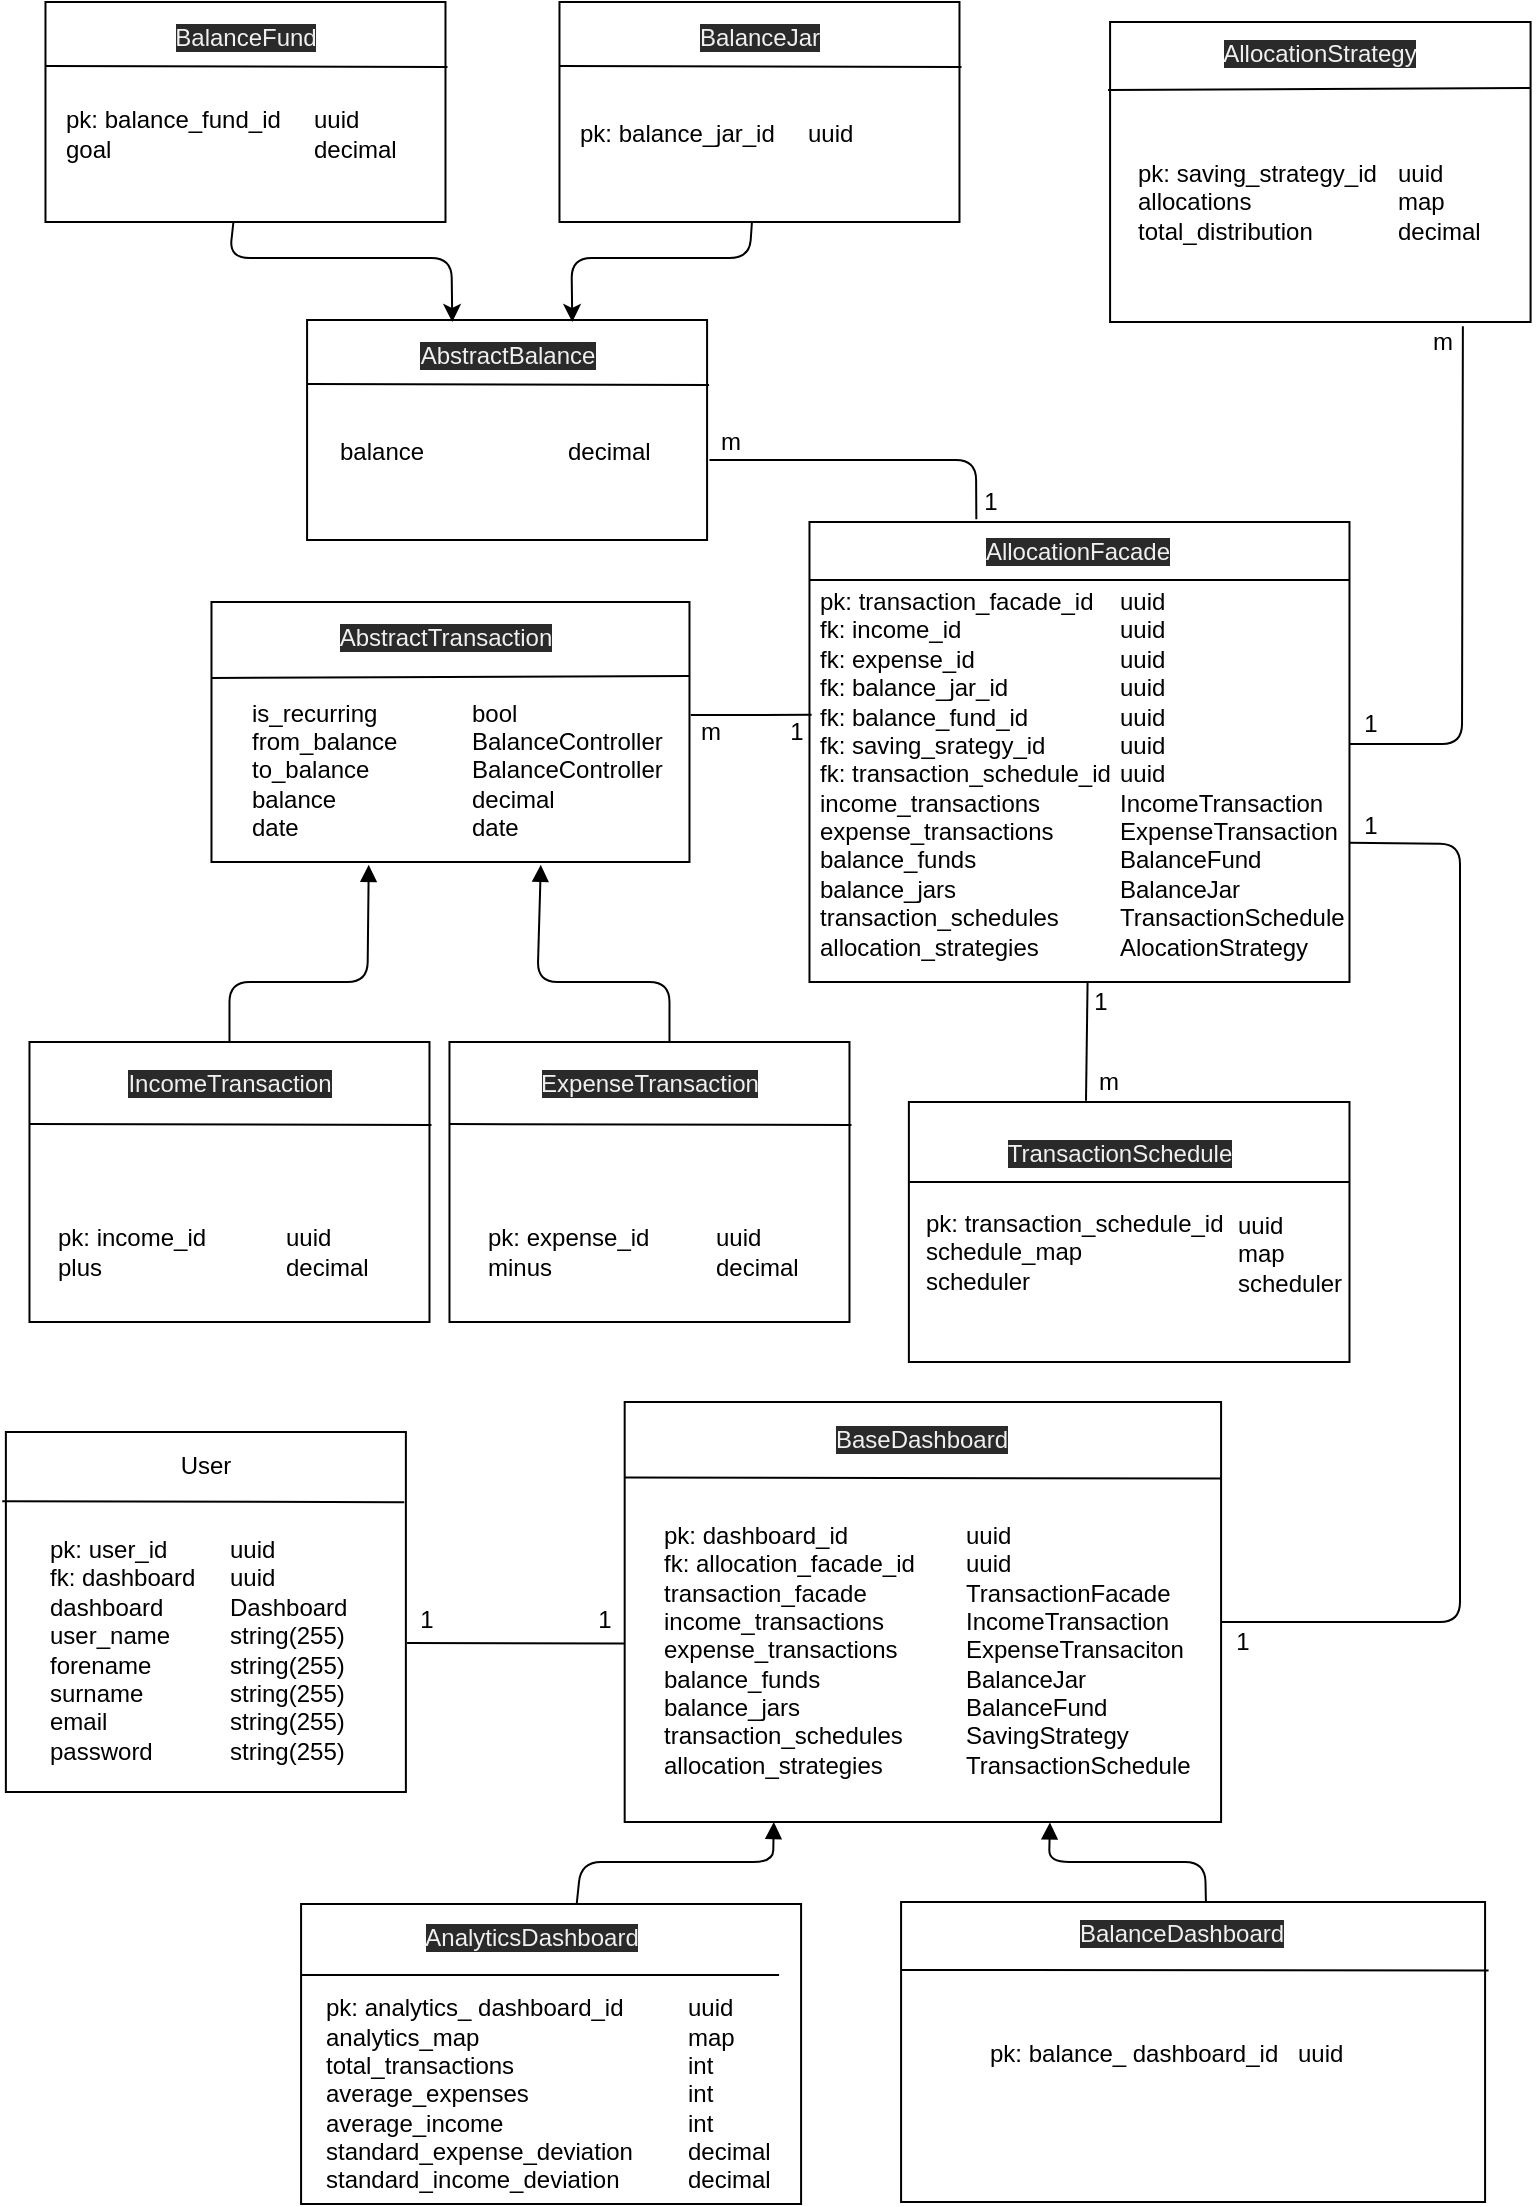 <mxfile>
    <diagram id="Hlew2SzYprfg2hBASBOW" name="Page-1">
        <mxGraphModel dx="770" dy="939" grid="1" gridSize="10" guides="1" tooltips="1" connect="1" arrows="1" fold="1" page="1" pageScale="1" pageWidth="827" pageHeight="1169" math="0" shadow="0">
            <root>
                <mxCell id="0"/>
                <mxCell id="1" parent="0"/>
                <mxCell id="2" value="" style="rounded=0;whiteSpace=wrap;html=1;align=center;" parent="1" vertex="1">
                    <mxGeometry x="32.94" y="715" width="200" height="180" as="geometry"/>
                </mxCell>
                <mxCell id="3" value="" style="rounded=0;whiteSpace=wrap;html=1;" parent="1" vertex="1">
                    <mxGeometry x="342.34" y="700" width="298.2" height="210" as="geometry"/>
                </mxCell>
                <mxCell id="4" value="" style="rounded=0;whiteSpace=wrap;html=1;" parent="1" vertex="1">
                    <mxGeometry x="183.54" y="159" width="200" height="110" as="geometry"/>
                </mxCell>
                <mxCell id="5" value="" style="rounded=0;whiteSpace=wrap;html=1;" parent="1" vertex="1">
                    <mxGeometry x="585.04" y="10" width="210.25" height="150" as="geometry"/>
                </mxCell>
                <mxCell id="6" value="" style="rounded=0;whiteSpace=wrap;html=1;" parent="1" vertex="1">
                    <mxGeometry x="135.74" y="300" width="239" height="130" as="geometry"/>
                </mxCell>
                <mxCell id="19" value="pk: user_id&lt;br&gt;fk: dashboard&lt;br&gt;dashboard&lt;br&gt;user_name&lt;br&gt;forename&lt;br&gt;surname&lt;br&gt;email&lt;br&gt;password" style="text;html=1;strokeColor=none;fillColor=none;align=left;verticalAlign=middle;whiteSpace=wrap;rounded=0;" parent="1" vertex="1">
                    <mxGeometry x="52.94" y="774" width="80" height="100" as="geometry"/>
                </mxCell>
                <mxCell id="20" value="uuid&lt;br&gt;uuid&lt;br&gt;Dashboard&lt;br&gt;string(255)&lt;br&gt;string(255)&lt;br&gt;string(255)&lt;br&gt;string(255)&lt;br&gt;string(255)" style="text;html=1;align=left;verticalAlign=middle;resizable=0;points=[];autosize=1;strokeColor=none;fillColor=none;" parent="1" vertex="1">
                    <mxGeometry x="142.94" y="764" width="70" height="120" as="geometry"/>
                </mxCell>
                <mxCell id="22" value="" style="endArrow=none;html=1;rounded=1;exitX=-0.009;exitY=0.281;exitDx=0;exitDy=0;exitPerimeter=0;entryX=0.996;entryY=0.284;entryDx=0;entryDy=0;entryPerimeter=0;" parent="1" edge="1">
                    <mxGeometry width="50" height="50" relative="1" as="geometry">
                        <mxPoint x="31.14" y="749.58" as="sourcePoint"/>
                        <mxPoint x="232.14" y="750.12" as="targetPoint"/>
                    </mxGeometry>
                </mxCell>
                <mxCell id="23" value="" style="endArrow=none;html=1;rounded=1;exitX=-0.009;exitY=0.281;exitDx=0;exitDy=0;exitPerimeter=0;entryX=1;entryY=0.182;entryDx=0;entryDy=0;entryPerimeter=0;" edge="1" parent="1" target="3">
                    <mxGeometry width="50" height="50" relative="1" as="geometry">
                        <mxPoint x="342.54" y="737.77" as="sourcePoint"/>
                        <mxPoint x="543.54" y="738.28" as="targetPoint"/>
                    </mxGeometry>
                </mxCell>
                <mxCell id="24" value="&lt;span style=&quot;color: rgb(240 , 240 , 240) ; font-family: &amp;#34;helvetica&amp;#34; ; font-size: 12px ; font-style: normal ; font-weight: 400 ; letter-spacing: normal ; text-indent: 0px ; text-transform: none ; word-spacing: 0px ; background-color: rgb(42 , 42 , 42) ; display: inline ; float: none&quot;&gt;BaseDashboard&lt;/span&gt;" style="text;whiteSpace=wrap;html=1;align=center;" vertex="1" parent="1">
                    <mxGeometry x="460.54" y="705" width="60" height="20" as="geometry"/>
                </mxCell>
                <mxCell id="25" value="&lt;span style=&quot;color: rgb(240 , 240 , 240) ; font-family: &amp;#34;helvetica&amp;#34; ; font-size: 12px ; font-style: normal ; font-weight: 400 ; letter-spacing: normal ; text-indent: 0px ; text-transform: none ; word-spacing: 0px ; background-color: rgb(42 , 42 , 42) ; display: inline ; float: none&quot;&gt;AbstractBalance&lt;/span&gt;" style="text;whiteSpace=wrap;html=1;align=center;" vertex="1" parent="1">
                    <mxGeometry x="253.54" y="163" width="60" height="20" as="geometry"/>
                </mxCell>
                <mxCell id="26" value="" style="endArrow=none;html=1;rounded=1;exitX=-0.009;exitY=0.281;exitDx=0;exitDy=0;exitPerimeter=0;entryX=0.996;entryY=0.284;entryDx=0;entryDy=0;entryPerimeter=0;" edge="1" parent="1">
                    <mxGeometry width="50" height="50" relative="1" as="geometry">
                        <mxPoint x="183.54" y="191.0" as="sourcePoint"/>
                        <mxPoint x="384.54" y="191.51" as="targetPoint"/>
                    </mxGeometry>
                </mxCell>
                <mxCell id="30" value="&lt;span style=&quot;color: rgb(240 , 240 , 240) ; font-family: &amp;#34;helvetica&amp;#34; ; font-size: 12px ; font-style: normal ; font-weight: 400 ; letter-spacing: normal ; text-indent: 0px ; text-transform: none ; word-spacing: 0px ; background-color: rgb(42 , 42 , 42) ; display: inline ; float: none&quot;&gt;AbstractTransaction&lt;/span&gt;" style="text;whiteSpace=wrap;html=1;align=center;" vertex="1" parent="1">
                    <mxGeometry x="207.74" y="304" width="90" height="30" as="geometry"/>
                </mxCell>
                <mxCell id="31" value="" style="endArrow=none;html=1;rounded=1;exitX=-0.009;exitY=0.281;exitDx=0;exitDy=0;exitPerimeter=0;" edge="1" parent="1">
                    <mxGeometry width="50" height="50" relative="1" as="geometry">
                        <mxPoint x="135.74" y="338.0" as="sourcePoint"/>
                        <mxPoint x="374.74" y="337" as="targetPoint"/>
                    </mxGeometry>
                </mxCell>
                <mxCell id="34" value="1" style="text;html=1;align=center;verticalAlign=middle;resizable=0;points=[];autosize=1;strokeColor=none;fillColor=none;" vertex="1" parent="1">
                    <mxGeometry x="417.74" y="355" width="20" height="20" as="geometry"/>
                </mxCell>
                <mxCell id="35" value="&lt;span style=&quot;color: rgb(240 , 240 , 240) ; font-family: &amp;#34;helvetica&amp;#34; ; font-size: 12px ; font-style: normal ; font-weight: 400 ; letter-spacing: normal ; text-indent: 0px ; text-transform: none ; word-spacing: 0px ; background-color: rgb(42 , 42 , 42) ; display: inline ; float: none&quot;&gt;AllocationStrategy&lt;/span&gt;" style="text;whiteSpace=wrap;html=1;align=center;" vertex="1" parent="1">
                    <mxGeometry x="635.04" y="12" width="110" height="30" as="geometry"/>
                </mxCell>
                <mxCell id="36" value="" style="endArrow=none;html=1;rounded=1;exitX=-0.009;exitY=0.281;exitDx=0;exitDy=0;exitPerimeter=0;entryX=1.001;entryY=0.22;entryDx=0;entryDy=0;entryPerimeter=0;" edge="1" parent="1" target="5">
                    <mxGeometry width="50" height="50" relative="1" as="geometry">
                        <mxPoint x="584.04" y="44.0" as="sourcePoint"/>
                        <mxPoint x="785.04" y="44.51" as="targetPoint"/>
                    </mxGeometry>
                </mxCell>
                <mxCell id="41" value="" style="rounded=0;whiteSpace=wrap;html=1;" vertex="1" parent="1">
                    <mxGeometry x="44.74" y="520" width="200" height="140" as="geometry"/>
                </mxCell>
                <mxCell id="44" style="edgeStyle=none;html=1;endArrow=block;endFill=1;entryX=0.689;entryY=1.011;entryDx=0;entryDy=0;entryPerimeter=0;" edge="1" parent="1" target="6">
                    <mxGeometry relative="1" as="geometry">
                        <mxPoint x="364.74" y="520" as="sourcePoint"/>
                        <mxPoint x="304.74" y="460" as="targetPoint"/>
                        <Array as="points">
                            <mxPoint x="364.74" y="490"/>
                            <mxPoint x="298.74" y="490"/>
                        </Array>
                    </mxGeometry>
                </mxCell>
                <mxCell id="42" value="" style="rounded=0;whiteSpace=wrap;html=1;" vertex="1" parent="1">
                    <mxGeometry x="254.74" y="520" width="200" height="140" as="geometry"/>
                </mxCell>
                <mxCell id="43" value="" style="endArrow=block;html=1;endFill=1;exitX=0.5;exitY=0;exitDx=0;exitDy=0;entryX=0.329;entryY=1.011;entryDx=0;entryDy=0;entryPerimeter=0;" edge="1" parent="1" source="41" target="6">
                    <mxGeometry width="50" height="50" relative="1" as="geometry">
                        <mxPoint x="134.74" y="520" as="sourcePoint"/>
                        <mxPoint x="213.74" y="460" as="targetPoint"/>
                        <Array as="points">
                            <mxPoint x="144.74" y="490"/>
                            <mxPoint x="213.74" y="490"/>
                        </Array>
                    </mxGeometry>
                </mxCell>
                <mxCell id="45" value="" style="endArrow=none;html=1;rounded=1;exitX=-0.009;exitY=0.281;exitDx=0;exitDy=0;exitPerimeter=0;entryX=0.996;entryY=0.284;entryDx=0;entryDy=0;entryPerimeter=0;" edge="1" parent="1">
                    <mxGeometry width="50" height="50" relative="1" as="geometry">
                        <mxPoint x="44.74" y="561.0" as="sourcePoint"/>
                        <mxPoint x="245.74" y="561.51" as="targetPoint"/>
                    </mxGeometry>
                </mxCell>
                <mxCell id="46" value="" style="endArrow=none;html=1;rounded=1;exitX=-0.009;exitY=0.281;exitDx=0;exitDy=0;exitPerimeter=0;entryX=0.996;entryY=0.284;entryDx=0;entryDy=0;entryPerimeter=0;" edge="1" parent="1">
                    <mxGeometry width="50" height="50" relative="1" as="geometry">
                        <mxPoint x="254.74" y="561.0" as="sourcePoint"/>
                        <mxPoint x="455.74" y="561.51" as="targetPoint"/>
                    </mxGeometry>
                </mxCell>
                <mxCell id="47" value="&lt;span style=&quot;color: rgb(240 , 240 , 240) ; font-family: &amp;#34;helvetica&amp;#34; ; font-size: 12px ; font-style: normal ; font-weight: 400 ; letter-spacing: normal ; text-indent: 0px ; text-transform: none ; word-spacing: 0px ; background-color: rgb(42 , 42 , 42) ; display: inline ; float: none&quot;&gt;IncomeTransaction&lt;/span&gt;" style="text;whiteSpace=wrap;html=1;align=center;" vertex="1" parent="1">
                    <mxGeometry x="99.74" y="527" width="90" height="30" as="geometry"/>
                </mxCell>
                <mxCell id="48" value="&lt;span style=&quot;color: rgb(240 , 240 , 240) ; font-family: &amp;#34;helvetica&amp;#34; ; font-size: 12px ; font-style: normal ; font-weight: 400 ; letter-spacing: normal ; text-indent: 0px ; text-transform: none ; word-spacing: 0px ; background-color: rgb(42 , 42 , 42) ; display: inline ; float: none&quot;&gt;ExpenseTransaction&lt;/span&gt;" style="text;whiteSpace=wrap;html=1;align=center;" vertex="1" parent="1">
                    <mxGeometry x="309.74" y="527" width="90" height="30" as="geometry"/>
                </mxCell>
                <mxCell id="66" style="edgeStyle=none;html=1;endArrow=block;endFill=1;exitX=0.75;exitY=0;exitDx=0;exitDy=0;entryX=0.25;entryY=1;entryDx=0;entryDy=0;" edge="1" parent="1" source="63" target="3">
                    <mxGeometry relative="1" as="geometry">
                        <mxPoint x="349.54" y="910" as="sourcePoint"/>
                        <mxPoint x="414.54" y="890" as="targetPoint"/>
                        <Array as="points">
                            <mxPoint x="320.54" y="930"/>
                            <mxPoint x="416.54" y="930"/>
                        </Array>
                    </mxGeometry>
                </mxCell>
                <mxCell id="59" value="" style="rounded=0;whiteSpace=wrap;html=1;" vertex="1" parent="1">
                    <mxGeometry x="180.54" y="951" width="250" height="150" as="geometry"/>
                </mxCell>
                <mxCell id="65" style="edgeStyle=none;html=1;endArrow=block;endFill=1;exitX=0.522;exitY=0.001;exitDx=0;exitDy=0;exitPerimeter=0;entryX=0.713;entryY=1.001;entryDx=0;entryDy=0;entryPerimeter=0;" edge="1" parent="1" source="60" target="3">
                    <mxGeometry relative="1" as="geometry">
                        <mxPoint x="601.382" y="910" as="sourcePoint"/>
                        <mxPoint x="497.54" y="890" as="targetPoint"/>
                        <Array as="points">
                            <mxPoint x="632.54" y="930"/>
                            <mxPoint x="554.54" y="930"/>
                        </Array>
                    </mxGeometry>
                </mxCell>
                <mxCell id="60" value="" style="rounded=0;whiteSpace=wrap;html=1;" vertex="1" parent="1">
                    <mxGeometry x="480.54" y="950" width="292" height="150" as="geometry"/>
                </mxCell>
                <mxCell id="61" value="" style="endArrow=none;html=1;rounded=1;exitX=0;exitY=0.403;exitDx=0;exitDy=0;exitPerimeter=0;entryX=0.996;entryY=0.284;entryDx=0;entryDy=0;entryPerimeter=0;" edge="1" parent="1">
                    <mxGeometry width="50" height="50" relative="1" as="geometry">
                        <mxPoint x="180.54" y="986.45" as="sourcePoint"/>
                        <mxPoint x="419.54" y="986.51" as="targetPoint"/>
                    </mxGeometry>
                </mxCell>
                <mxCell id="62" value="" style="endArrow=none;html=1;rounded=1;entryX=1.006;entryY=0.228;entryDx=0;entryDy=0;entryPerimeter=0;" edge="1" parent="1" target="60">
                    <mxGeometry width="50" height="50" relative="1" as="geometry">
                        <mxPoint x="480.54" y="984" as="sourcePoint"/>
                        <mxPoint x="732.54" y="975.45" as="targetPoint"/>
                    </mxGeometry>
                </mxCell>
                <mxCell id="63" value="&lt;span style=&quot;color: rgb(240 , 240 , 240) ; font-family: &amp;#34;helvetica&amp;#34; ; font-size: 12px ; font-style: normal ; font-weight: 400 ; letter-spacing: normal ; text-indent: 0px ; text-transform: none ; word-spacing: 0px ; background-color: rgb(42 , 42 , 42) ; display: inline ; float: none&quot;&gt;AnalyticsDashboard&lt;/span&gt;" style="text;whiteSpace=wrap;html=1;align=center;" vertex="1" parent="1">
                    <mxGeometry x="250.54" y="954" width="90" height="30" as="geometry"/>
                </mxCell>
                <mxCell id="64" value="&lt;span style=&quot;color: rgb(240 , 240 , 240) ; font-family: &amp;#34;helvetica&amp;#34; ; font-size: 12px ; font-style: normal ; font-weight: 400 ; letter-spacing: normal ; text-indent: 0px ; text-transform: none ; word-spacing: 0px ; background-color: rgb(42 , 42 , 42) ; display: inline ; float: none&quot;&gt;BalanceDashboard&lt;/span&gt;" style="text;whiteSpace=wrap;html=1;align=center;" vertex="1" parent="1">
                    <mxGeometry x="575.54" y="952" width="90" height="30" as="geometry"/>
                </mxCell>
                <mxCell id="72" value="pk: analytics_ dashboard_id&lt;br&gt;analytics_map&lt;br&gt;total_transactions&lt;br&gt;average_expenses&lt;br&gt;average_income&lt;br&gt;standard_expense_deviation&lt;br&gt;standard_income_deviation" style="text;html=1;strokeColor=none;fillColor=none;align=left;verticalAlign=middle;whiteSpace=wrap;rounded=0;" vertex="1" parent="1">
                    <mxGeometry x="190.54" y="1021" width="170" height="50" as="geometry"/>
                </mxCell>
                <mxCell id="73" value="uuid&lt;br&gt;map&lt;br&gt;int&lt;br&gt;int&lt;br&gt;int&lt;br&gt;decimal&lt;br&gt;decimal" style="text;html=1;align=left;verticalAlign=middle;resizable=0;points=[];autosize=1;strokeColor=none;fillColor=none;" vertex="1" parent="1">
                    <mxGeometry x="371.54" y="996" width="60" height="100" as="geometry"/>
                </mxCell>
                <mxCell id="74" value="pk: balance_ dashboard_id&lt;br&gt;" style="text;html=1;strokeColor=none;fillColor=none;align=left;verticalAlign=middle;whiteSpace=wrap;rounded=0;" vertex="1" parent="1">
                    <mxGeometry x="522.54" y="1001" width="170" height="50" as="geometry"/>
                </mxCell>
                <mxCell id="75" value="uuid" style="text;html=1;align=left;verticalAlign=middle;resizable=0;points=[];autosize=1;strokeColor=none;fillColor=none;" vertex="1" parent="1">
                    <mxGeometry x="676.54" y="1016" width="40" height="20" as="geometry"/>
                </mxCell>
                <mxCell id="76" value="pk: dashboard_id&lt;br&gt;fk: allocation_facade_id&lt;br&gt;transaction_facade&lt;br&gt;income_transactions&lt;br&gt;expense_transactions&lt;br&gt;balance_funds&lt;br&gt;balance_jars&lt;br&gt;transaction_schedules&lt;br&gt;allocation_strategies" style="text;html=1;strokeColor=none;fillColor=none;align=left;verticalAlign=middle;whiteSpace=wrap;rounded=0;" vertex="1" parent="1">
                    <mxGeometry x="359.54" y="799" width="151" height="50" as="geometry"/>
                </mxCell>
                <mxCell id="77" value="uuid&lt;br&gt;uuid&lt;br&gt;TransactionFacade&lt;br&gt;IncomeTransaction&lt;br&gt;ExpenseTransaciton&lt;br&gt;BalanceJar&lt;br&gt;BalanceFund&lt;br&gt;SavingStrategy&lt;br&gt;TransactionSchedule" style="text;html=1;align=left;verticalAlign=middle;resizable=0;points=[];autosize=1;strokeColor=none;fillColor=none;" vertex="1" parent="1">
                    <mxGeometry x="510.54" y="759" width="130" height="130" as="geometry"/>
                </mxCell>
                <mxCell id="79" value="&lt;div&gt;&lt;span&gt;User&lt;/span&gt;&lt;/div&gt;" style="text;whiteSpace=wrap;html=1;align=center;" vertex="1" parent="1">
                    <mxGeometry x="107.94" y="718" width="50" height="29" as="geometry"/>
                </mxCell>
                <mxCell id="80" value="is_recurring&lt;br&gt;from_balance&lt;br&gt;to_balance&lt;br&gt;balance&lt;br&gt;date" style="text;html=1;strokeColor=none;fillColor=none;align=left;verticalAlign=middle;whiteSpace=wrap;rounded=0;" vertex="1" parent="1">
                    <mxGeometry x="153.74" y="359" width="112" height="50" as="geometry"/>
                </mxCell>
                <mxCell id="81" value="bool&lt;br&gt;BalanceController&lt;br&gt;BalanceController&lt;br&gt;decimal&lt;br&gt;date" style="text;html=1;align=left;verticalAlign=middle;resizable=0;points=[];autosize=1;strokeColor=none;fillColor=none;" vertex="1" parent="1">
                    <mxGeometry x="263.74" y="344" width="110" height="80" as="geometry"/>
                </mxCell>
                <mxCell id="82" value="balance" style="text;html=1;strokeColor=none;fillColor=none;align=left;verticalAlign=middle;whiteSpace=wrap;rounded=0;" vertex="1" parent="1">
                    <mxGeometry x="197.74" y="200" width="112" height="50" as="geometry"/>
                </mxCell>
                <mxCell id="83" value="decimal" style="text;html=1;align=left;verticalAlign=middle;resizable=0;points=[];autosize=1;strokeColor=none;fillColor=none;" vertex="1" parent="1">
                    <mxGeometry x="311.74" y="215" width="60" height="20" as="geometry"/>
                </mxCell>
                <mxCell id="152" style="edgeStyle=none;html=1;entryX=0.363;entryY=0.009;entryDx=0;entryDy=0;entryPerimeter=0;endArrow=classic;endFill=1;" edge="1" parent="1" source="91" target="4">
                    <mxGeometry relative="1" as="geometry">
                        <Array as="points">
                            <mxPoint x="144.74" y="128"/>
                            <mxPoint x="255.74" y="128"/>
                        </Array>
                    </mxGeometry>
                </mxCell>
                <mxCell id="91" value="" style="rounded=0;whiteSpace=wrap;html=1;" vertex="1" parent="1">
                    <mxGeometry x="52.74" width="200" height="110" as="geometry"/>
                </mxCell>
                <mxCell id="92" value="&lt;span style=&quot;color: rgb(240 , 240 , 240) ; font-family: &amp;#34;helvetica&amp;#34; ; font-size: 12px ; font-style: normal ; font-weight: 400 ; letter-spacing: normal ; text-indent: 0px ; text-transform: none ; word-spacing: 0px ; background-color: rgb(42 , 42 , 42) ; display: inline ; float: none&quot;&gt;BalanceFund&lt;/span&gt;" style="text;whiteSpace=wrap;html=1;align=center;" vertex="1" parent="1">
                    <mxGeometry x="122.74" y="4" width="60" height="20" as="geometry"/>
                </mxCell>
                <mxCell id="93" value="" style="endArrow=none;html=1;rounded=1;exitX=-0.009;exitY=0.281;exitDx=0;exitDy=0;exitPerimeter=0;entryX=0.996;entryY=0.284;entryDx=0;entryDy=0;entryPerimeter=0;" edge="1" parent="1">
                    <mxGeometry width="50" height="50" relative="1" as="geometry">
                        <mxPoint x="52.74" y="32.0" as="sourcePoint"/>
                        <mxPoint x="253.74" y="32.51" as="targetPoint"/>
                    </mxGeometry>
                </mxCell>
                <mxCell id="94" value="pk: balance_fund_id&lt;br&gt;goal" style="text;html=1;strokeColor=none;fillColor=none;align=left;verticalAlign=middle;whiteSpace=wrap;rounded=0;" vertex="1" parent="1">
                    <mxGeometry x="60.94" y="41" width="112" height="50" as="geometry"/>
                </mxCell>
                <mxCell id="95" value="uuid&lt;br&gt;decimal" style="text;html=1;align=left;verticalAlign=middle;resizable=0;points=[];autosize=1;strokeColor=none;fillColor=none;" vertex="1" parent="1">
                    <mxGeometry x="184.94" y="51" width="60" height="30" as="geometry"/>
                </mxCell>
                <mxCell id="153" style="edgeStyle=none;html=1;entryX=0.663;entryY=0.009;entryDx=0;entryDy=0;entryPerimeter=0;endArrow=classic;endFill=1;startArrow=none;startFill=0;" edge="1" parent="1" source="96" target="4">
                    <mxGeometry relative="1" as="geometry">
                        <Array as="points">
                            <mxPoint x="404.74" y="128"/>
                            <mxPoint x="315.74" y="128"/>
                        </Array>
                    </mxGeometry>
                </mxCell>
                <mxCell id="96" value="" style="rounded=0;whiteSpace=wrap;html=1;" vertex="1" parent="1">
                    <mxGeometry x="309.74" width="200" height="110" as="geometry"/>
                </mxCell>
                <mxCell id="97" value="&lt;span style=&quot;color: rgb(240 , 240 , 240) ; font-family: &amp;#34;helvetica&amp;#34; ; font-size: 12px ; font-style: normal ; font-weight: 400 ; letter-spacing: normal ; text-indent: 0px ; text-transform: none ; word-spacing: 0px ; background-color: rgb(42 , 42 , 42) ; display: inline ; float: none&quot;&gt;BalanceJar&lt;/span&gt;" style="text;whiteSpace=wrap;html=1;align=center;" vertex="1" parent="1">
                    <mxGeometry x="379.74" y="4" width="60" height="20" as="geometry"/>
                </mxCell>
                <mxCell id="98" value="" style="endArrow=none;html=1;rounded=1;exitX=-0.009;exitY=0.281;exitDx=0;exitDy=0;exitPerimeter=0;entryX=0.996;entryY=0.284;entryDx=0;entryDy=0;entryPerimeter=0;" edge="1" parent="1">
                    <mxGeometry width="50" height="50" relative="1" as="geometry">
                        <mxPoint x="309.74" y="32.0" as="sourcePoint"/>
                        <mxPoint x="510.74" y="32.51" as="targetPoint"/>
                    </mxGeometry>
                </mxCell>
                <mxCell id="99" value="pk: balance_jar_id" style="text;html=1;strokeColor=none;fillColor=none;align=left;verticalAlign=middle;whiteSpace=wrap;rounded=0;" vertex="1" parent="1">
                    <mxGeometry x="317.94" y="41" width="112" height="50" as="geometry"/>
                </mxCell>
                <mxCell id="100" value="uuid" style="text;html=1;align=left;verticalAlign=middle;resizable=0;points=[];autosize=1;strokeColor=none;fillColor=none;" vertex="1" parent="1">
                    <mxGeometry x="431.94" y="56" width="40" height="20" as="geometry"/>
                </mxCell>
                <mxCell id="108" value="pk: saving_strategy_id&lt;br&gt;allocations&lt;br&gt;total_distribution" style="text;html=1;strokeColor=none;fillColor=none;align=left;verticalAlign=middle;whiteSpace=wrap;rounded=0;" vertex="1" parent="1">
                    <mxGeometry x="597.04" y="75" width="170" height="50" as="geometry"/>
                </mxCell>
                <mxCell id="109" value="uuid&lt;br&gt;map&lt;br&gt;decimal" style="text;html=1;align=left;verticalAlign=middle;resizable=0;points=[];autosize=1;strokeColor=none;fillColor=none;" vertex="1" parent="1">
                    <mxGeometry x="727.04" y="75" width="60" height="50" as="geometry"/>
                </mxCell>
                <mxCell id="112" value="" style="rounded=0;whiteSpace=wrap;html=1;" vertex="1" parent="1">
                    <mxGeometry x="484.44" y="550" width="220.3" height="130" as="geometry"/>
                </mxCell>
                <mxCell id="113" value="&lt;span style=&quot;color: rgb(240 , 240 , 240) ; font-family: &amp;#34;helvetica&amp;#34; ; font-size: 12px ; font-style: normal ; font-weight: 400 ; letter-spacing: normal ; text-indent: 0px ; text-transform: none ; word-spacing: 0px ; background-color: rgb(42 , 42 , 42) ; display: inline ; float: none&quot;&gt;TransactionSchedule&lt;/span&gt;" style="text;whiteSpace=wrap;html=1;align=center;" vertex="1" parent="1">
                    <mxGeometry x="534.74" y="562" width="110" height="30" as="geometry"/>
                </mxCell>
                <mxCell id="114" value="" style="endArrow=none;html=1;rounded=1;exitX=-0.009;exitY=0.281;exitDx=0;exitDy=0;exitPerimeter=0;" edge="1" parent="1">
                    <mxGeometry width="50" height="50" relative="1" as="geometry">
                        <mxPoint x="484.74" y="590.0" as="sourcePoint"/>
                        <mxPoint x="704.74" y="590" as="targetPoint"/>
                    </mxGeometry>
                </mxCell>
                <mxCell id="117" value="pk: transaction_schedule_id&lt;br&gt;schedule_map&lt;br&gt;scheduler" style="text;html=1;strokeColor=none;fillColor=none;align=left;verticalAlign=middle;whiteSpace=wrap;rounded=0;" vertex="1" parent="1">
                    <mxGeometry x="490.74" y="600" width="161.8" height="50" as="geometry"/>
                </mxCell>
                <mxCell id="118" value="uuid&lt;br&gt;map&lt;br&gt;scheduler" style="text;html=1;align=left;verticalAlign=middle;resizable=0;points=[];autosize=1;strokeColor=none;fillColor=none;" vertex="1" parent="1">
                    <mxGeometry x="646.54" y="601" width="70" height="50" as="geometry"/>
                </mxCell>
                <mxCell id="120" value="pk: income_id&lt;br&gt;plus" style="text;html=1;strokeColor=none;fillColor=none;align=left;verticalAlign=middle;whiteSpace=wrap;rounded=0;" vertex="1" parent="1">
                    <mxGeometry x="56.74" y="600" width="112" height="50" as="geometry"/>
                </mxCell>
                <mxCell id="121" value="uuid&lt;br&gt;decimal" style="text;html=1;align=left;verticalAlign=middle;resizable=0;points=[];autosize=1;strokeColor=none;fillColor=none;" vertex="1" parent="1">
                    <mxGeometry x="170.74" y="610" width="60" height="30" as="geometry"/>
                </mxCell>
                <mxCell id="122" value="pk: expense_id&lt;br&gt;minus" style="text;html=1;strokeColor=none;fillColor=none;align=left;verticalAlign=middle;whiteSpace=wrap;rounded=0;" vertex="1" parent="1">
                    <mxGeometry x="271.74" y="600" width="112" height="50" as="geometry"/>
                </mxCell>
                <mxCell id="123" value="uuid&lt;br&gt;decimal" style="text;html=1;align=left;verticalAlign=middle;resizable=0;points=[];autosize=1;strokeColor=none;fillColor=none;" vertex="1" parent="1">
                    <mxGeometry x="385.74" y="610" width="60" height="30" as="geometry"/>
                </mxCell>
                <mxCell id="130" value="" style="rounded=0;whiteSpace=wrap;html=1;" vertex="1" parent="1">
                    <mxGeometry x="434.74" y="260" width="270" height="230" as="geometry"/>
                </mxCell>
                <mxCell id="131" value="&lt;span style=&quot;color: rgb(240 , 240 , 240) ; font-family: &amp;#34;helvetica&amp;#34; ; font-size: 12px ; font-style: normal ; font-weight: 400 ; letter-spacing: normal ; text-indent: 0px ; text-transform: none ; word-spacing: 0px ; background-color: rgb(42 , 42 , 42) ; display: inline ; float: none&quot;&gt;AllocationFacade&lt;/span&gt;" style="text;whiteSpace=wrap;html=1;align=center;" vertex="1" parent="1">
                    <mxGeometry x="523.74" y="261" width="90" height="30" as="geometry"/>
                </mxCell>
                <mxCell id="132" value="" style="endArrow=none;html=1;rounded=1;exitX=0;exitY=0.308;exitDx=0;exitDy=0;exitPerimeter=0;entryX=1.001;entryY=0.308;entryDx=0;entryDy=0;entryPerimeter=0;" edge="1" parent="1">
                    <mxGeometry width="50" height="50" relative="1" as="geometry">
                        <mxPoint x="434.74" y="289.04" as="sourcePoint"/>
                        <mxPoint x="705.01" y="289.04" as="targetPoint"/>
                    </mxGeometry>
                </mxCell>
                <mxCell id="133" value="pk: transaction_facade_id&lt;br&gt;fk: income_id&lt;br&gt;fk: expense_id&lt;br&gt;fk: balance_jar_id&lt;br&gt;fk: balance_fund_id&lt;br&gt;fk: saving_srategy_id&lt;br&gt;fk: transaction_schedule_id&lt;br&gt;income_transactions&lt;br&gt;expense_transactions&lt;br&gt;balance_funds&lt;br&gt;balance_jars&lt;br&gt;transaction_schedules&lt;br&gt;allocation_strategies" style="text;html=1;strokeColor=none;fillColor=none;align=left;verticalAlign=middle;whiteSpace=wrap;rounded=0;" vertex="1" parent="1">
                    <mxGeometry x="437.74" y="361" width="151" height="50" as="geometry"/>
                </mxCell>
                <mxCell id="134" value="uuid&lt;br&gt;uuid&lt;br&gt;uuid&lt;br&gt;uuid&lt;br&gt;uuid&lt;br&gt;uuid&lt;br&gt;uuid&lt;br&gt;IncomeTransaction&lt;br&gt;ExpenseTransaction&lt;br&gt;BalanceFund&lt;br&gt;BalanceJar&lt;br&gt;TransactionSchedule&lt;br&gt;AlocationStrategy" style="text;html=1;align=left;verticalAlign=middle;resizable=0;points=[];autosize=1;strokeColor=none;fillColor=none;" vertex="1" parent="1">
                    <mxGeometry x="587.54" y="291" width="130" height="190" as="geometry"/>
                </mxCell>
                <mxCell id="138" value="" style="endArrow=none;html=1;exitX=1.015;exitY=0.157;exitDx=0;exitDy=0;exitPerimeter=0;entryX=0.004;entryY=0.419;entryDx=0;entryDy=0;entryPerimeter=0;" edge="1" parent="1" source="81" target="130">
                    <mxGeometry width="50" height="50" relative="1" as="geometry">
                        <mxPoint x="464.74" y="290" as="sourcePoint"/>
                        <mxPoint x="440" y="357" as="targetPoint"/>
                    </mxGeometry>
                </mxCell>
                <mxCell id="139" value="m" style="text;html=1;align=center;verticalAlign=middle;resizable=0;points=[];autosize=1;strokeColor=none;fillColor=none;" vertex="1" parent="1">
                    <mxGeometry x="369.74" y="355" width="30" height="20" as="geometry"/>
                </mxCell>
                <mxCell id="141" value="" style="endArrow=none;html=1;exitX=0.515;exitY=1;exitDx=0;exitDy=0;entryX=0.402;entryY=-0.005;entryDx=0;entryDy=0;entryPerimeter=0;exitPerimeter=0;" edge="1" parent="1" source="130" target="112">
                    <mxGeometry width="50" height="50" relative="1" as="geometry">
                        <mxPoint x="504.74" y="410" as="sourcePoint"/>
                        <mxPoint x="594.74" y="520" as="targetPoint"/>
                    </mxGeometry>
                </mxCell>
                <mxCell id="142" value="1" style="text;html=1;align=center;verticalAlign=middle;resizable=0;points=[];autosize=1;strokeColor=none;fillColor=none;" vertex="1" parent="1">
                    <mxGeometry x="569.74" y="490" width="20" height="20" as="geometry"/>
                </mxCell>
                <mxCell id="143" value="m" style="text;html=1;align=center;verticalAlign=middle;resizable=0;points=[];autosize=1;strokeColor=none;fillColor=none;" vertex="1" parent="1">
                    <mxGeometry x="568.54" y="530" width="30" height="20" as="geometry"/>
                </mxCell>
                <mxCell id="154" value="" style="endArrow=none;html=1;exitX=1.003;exitY=0.586;exitDx=0;exitDy=0;exitPerimeter=0;entryX=0;entryY=0.575;entryDx=0;entryDy=0;entryPerimeter=0;" edge="1" parent="1" source="2" target="3">
                    <mxGeometry width="50" height="50" relative="1" as="geometry">
                        <mxPoint x="260" y="800" as="sourcePoint"/>
                        <mxPoint x="310" y="750" as="targetPoint"/>
                    </mxGeometry>
                </mxCell>
                <mxCell id="155" value="" style="endArrow=none;html=1;entryX=-0.004;entryY=0.917;entryDx=0;entryDy=0;entryPerimeter=0;" edge="1" parent="1" target="160">
                    <mxGeometry width="50" height="50" relative="1" as="geometry">
                        <mxPoint x="640.54" y="810" as="sourcePoint"/>
                        <mxPoint x="810" y="397.6" as="targetPoint"/>
                        <Array as="points">
                            <mxPoint x="760" y="810"/>
                            <mxPoint x="760" y="421"/>
                        </Array>
                    </mxGeometry>
                </mxCell>
                <mxCell id="156" value="" style="endArrow=none;html=1;entryX=0.839;entryY=1.014;entryDx=0;entryDy=0;entryPerimeter=0;" edge="1" parent="1" target="5">
                    <mxGeometry width="50" height="50" relative="1" as="geometry">
                        <mxPoint x="704.74" y="371" as="sourcePoint"/>
                        <mxPoint x="754.74" y="321" as="targetPoint"/>
                        <Array as="points">
                            <mxPoint x="761" y="371"/>
                        </Array>
                    </mxGeometry>
                </mxCell>
                <mxCell id="157" value="" style="endArrow=none;html=1;exitX=0.309;exitY=-0.006;exitDx=0;exitDy=0;exitPerimeter=0;entryX=1.006;entryY=0.636;entryDx=0;entryDy=0;entryPerimeter=0;" edge="1" parent="1" source="130" target="4">
                    <mxGeometry width="50" height="50" relative="1" as="geometry">
                        <mxPoint x="470" y="260" as="sourcePoint"/>
                        <mxPoint x="520" y="210" as="targetPoint"/>
                        <Array as="points">
                            <mxPoint x="518" y="229"/>
                        </Array>
                    </mxGeometry>
                </mxCell>
                <mxCell id="159" value="1" style="text;html=1;align=center;verticalAlign=middle;resizable=0;points=[];autosize=1;strokeColor=none;fillColor=none;" vertex="1" parent="1">
                    <mxGeometry x="640.54" y="810" width="20" height="20" as="geometry"/>
                </mxCell>
                <mxCell id="160" value="1" style="text;html=1;align=center;verticalAlign=middle;resizable=0;points=[];autosize=1;strokeColor=none;fillColor=none;" vertex="1" parent="1">
                    <mxGeometry x="704.74" y="402" width="20" height="20" as="geometry"/>
                </mxCell>
                <mxCell id="161" value="1" style="text;html=1;align=center;verticalAlign=middle;resizable=0;points=[];autosize=1;strokeColor=none;fillColor=none;" vertex="1" parent="1">
                    <mxGeometry x="322.34" y="799" width="20" height="20" as="geometry"/>
                </mxCell>
                <mxCell id="162" value="1" style="text;html=1;align=center;verticalAlign=middle;resizable=0;points=[];autosize=1;strokeColor=none;fillColor=none;" vertex="1" parent="1">
                    <mxGeometry x="232.94" y="799" width="20" height="20" as="geometry"/>
                </mxCell>
                <mxCell id="163" value="1" style="text;html=1;align=center;verticalAlign=middle;resizable=0;points=[];autosize=1;strokeColor=none;fillColor=none;" vertex="1" parent="1">
                    <mxGeometry x="704.74" y="351" width="20" height="20" as="geometry"/>
                </mxCell>
                <mxCell id="164" value="m" style="text;html=1;align=center;verticalAlign=middle;resizable=0;points=[];autosize=1;strokeColor=none;fillColor=none;" vertex="1" parent="1">
                    <mxGeometry x="736.04" y="160" width="30" height="20" as="geometry"/>
                </mxCell>
                <mxCell id="165" value="1" style="text;html=1;align=center;verticalAlign=middle;resizable=0;points=[];autosize=1;strokeColor=none;fillColor=none;" vertex="1" parent="1">
                    <mxGeometry x="514.74" y="240" width="20" height="20" as="geometry"/>
                </mxCell>
                <mxCell id="166" value="m" style="text;html=1;align=center;verticalAlign=middle;resizable=0;points=[];autosize=1;strokeColor=none;fillColor=none;" vertex="1" parent="1">
                    <mxGeometry x="379.74" y="210" width="30" height="20" as="geometry"/>
                </mxCell>
            </root>
        </mxGraphModel>
    </diagram>
</mxfile>